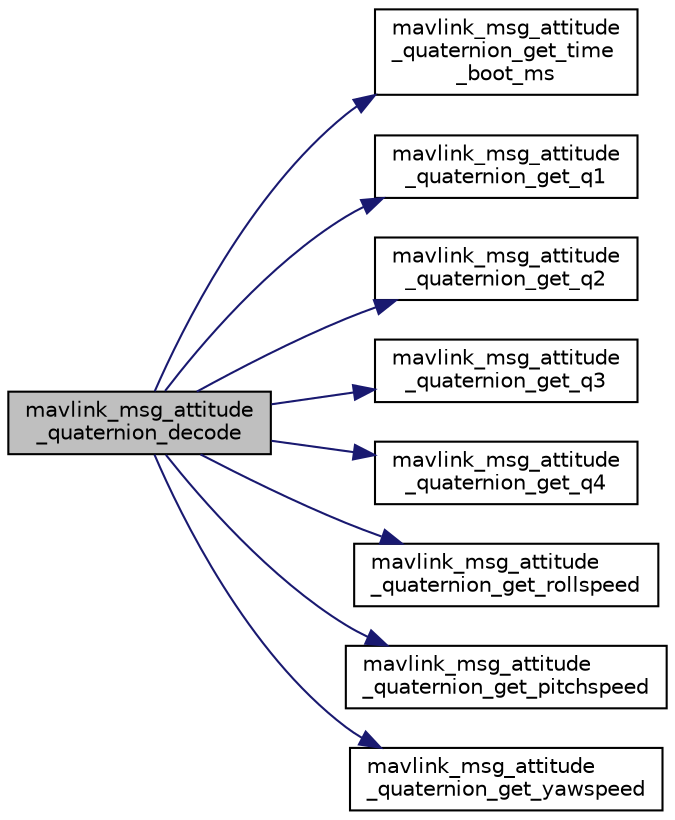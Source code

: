 digraph "mavlink_msg_attitude_quaternion_decode"
{
 // INTERACTIVE_SVG=YES
  edge [fontname="Helvetica",fontsize="10",labelfontname="Helvetica",labelfontsize="10"];
  node [fontname="Helvetica",fontsize="10",shape=record];
  rankdir="LR";
  Node1 [label="mavlink_msg_attitude\l_quaternion_decode",height=0.2,width=0.4,color="black", fillcolor="grey75", style="filled" fontcolor="black"];
  Node1 -> Node2 [color="midnightblue",fontsize="10",style="solid",fontname="Helvetica"];
  Node2 [label="mavlink_msg_attitude\l_quaternion_get_time\l_boot_ms",height=0.2,width=0.4,color="black", fillcolor="white", style="filled",URL="$mavlink__msg__attitude__quaternion_8h.html#a29d8dec9b996c49fbade031059e76d9a",tooltip="Send a attitude_quaternion message. "];
  Node1 -> Node3 [color="midnightblue",fontsize="10",style="solid",fontname="Helvetica"];
  Node3 [label="mavlink_msg_attitude\l_quaternion_get_q1",height=0.2,width=0.4,color="black", fillcolor="white", style="filled",URL="$mavlink__msg__attitude__quaternion_8h.html#a25a9d0dca16a4c487e2001c532c2626e",tooltip="Get field q1 from attitude_quaternion message. "];
  Node1 -> Node4 [color="midnightblue",fontsize="10",style="solid",fontname="Helvetica"];
  Node4 [label="mavlink_msg_attitude\l_quaternion_get_q2",height=0.2,width=0.4,color="black", fillcolor="white", style="filled",URL="$mavlink__msg__attitude__quaternion_8h.html#a526049c5671e3fb4888fcf773b976c69",tooltip="Get field q2 from attitude_quaternion message. "];
  Node1 -> Node5 [color="midnightblue",fontsize="10",style="solid",fontname="Helvetica"];
  Node5 [label="mavlink_msg_attitude\l_quaternion_get_q3",height=0.2,width=0.4,color="black", fillcolor="white", style="filled",URL="$mavlink__msg__attitude__quaternion_8h.html#a254c30f2d2db728ef41e98d80e2e673b",tooltip="Get field q3 from attitude_quaternion message. "];
  Node1 -> Node6 [color="midnightblue",fontsize="10",style="solid",fontname="Helvetica"];
  Node6 [label="mavlink_msg_attitude\l_quaternion_get_q4",height=0.2,width=0.4,color="black", fillcolor="white", style="filled",URL="$mavlink__msg__attitude__quaternion_8h.html#a523915aface858e6917f503b83c475da",tooltip="Get field q4 from attitude_quaternion message. "];
  Node1 -> Node7 [color="midnightblue",fontsize="10",style="solid",fontname="Helvetica"];
  Node7 [label="mavlink_msg_attitude\l_quaternion_get_rollspeed",height=0.2,width=0.4,color="black", fillcolor="white", style="filled",URL="$mavlink__msg__attitude__quaternion_8h.html#a8befefa5ee383cce7e98181cf24df5c7",tooltip="Get field rollspeed from attitude_quaternion message. "];
  Node1 -> Node8 [color="midnightblue",fontsize="10",style="solid",fontname="Helvetica"];
  Node8 [label="mavlink_msg_attitude\l_quaternion_get_pitchspeed",height=0.2,width=0.4,color="black", fillcolor="white", style="filled",URL="$mavlink__msg__attitude__quaternion_8h.html#afbfadd91044c4e22ee11c175a1dbeac9",tooltip="Get field pitchspeed from attitude_quaternion message. "];
  Node1 -> Node9 [color="midnightblue",fontsize="10",style="solid",fontname="Helvetica"];
  Node9 [label="mavlink_msg_attitude\l_quaternion_get_yawspeed",height=0.2,width=0.4,color="black", fillcolor="white", style="filled",URL="$mavlink__msg__attitude__quaternion_8h.html#a9d3af21e1107b86e7c80fc14e78cec25",tooltip="Get field yawspeed from attitude_quaternion message. "];
}
